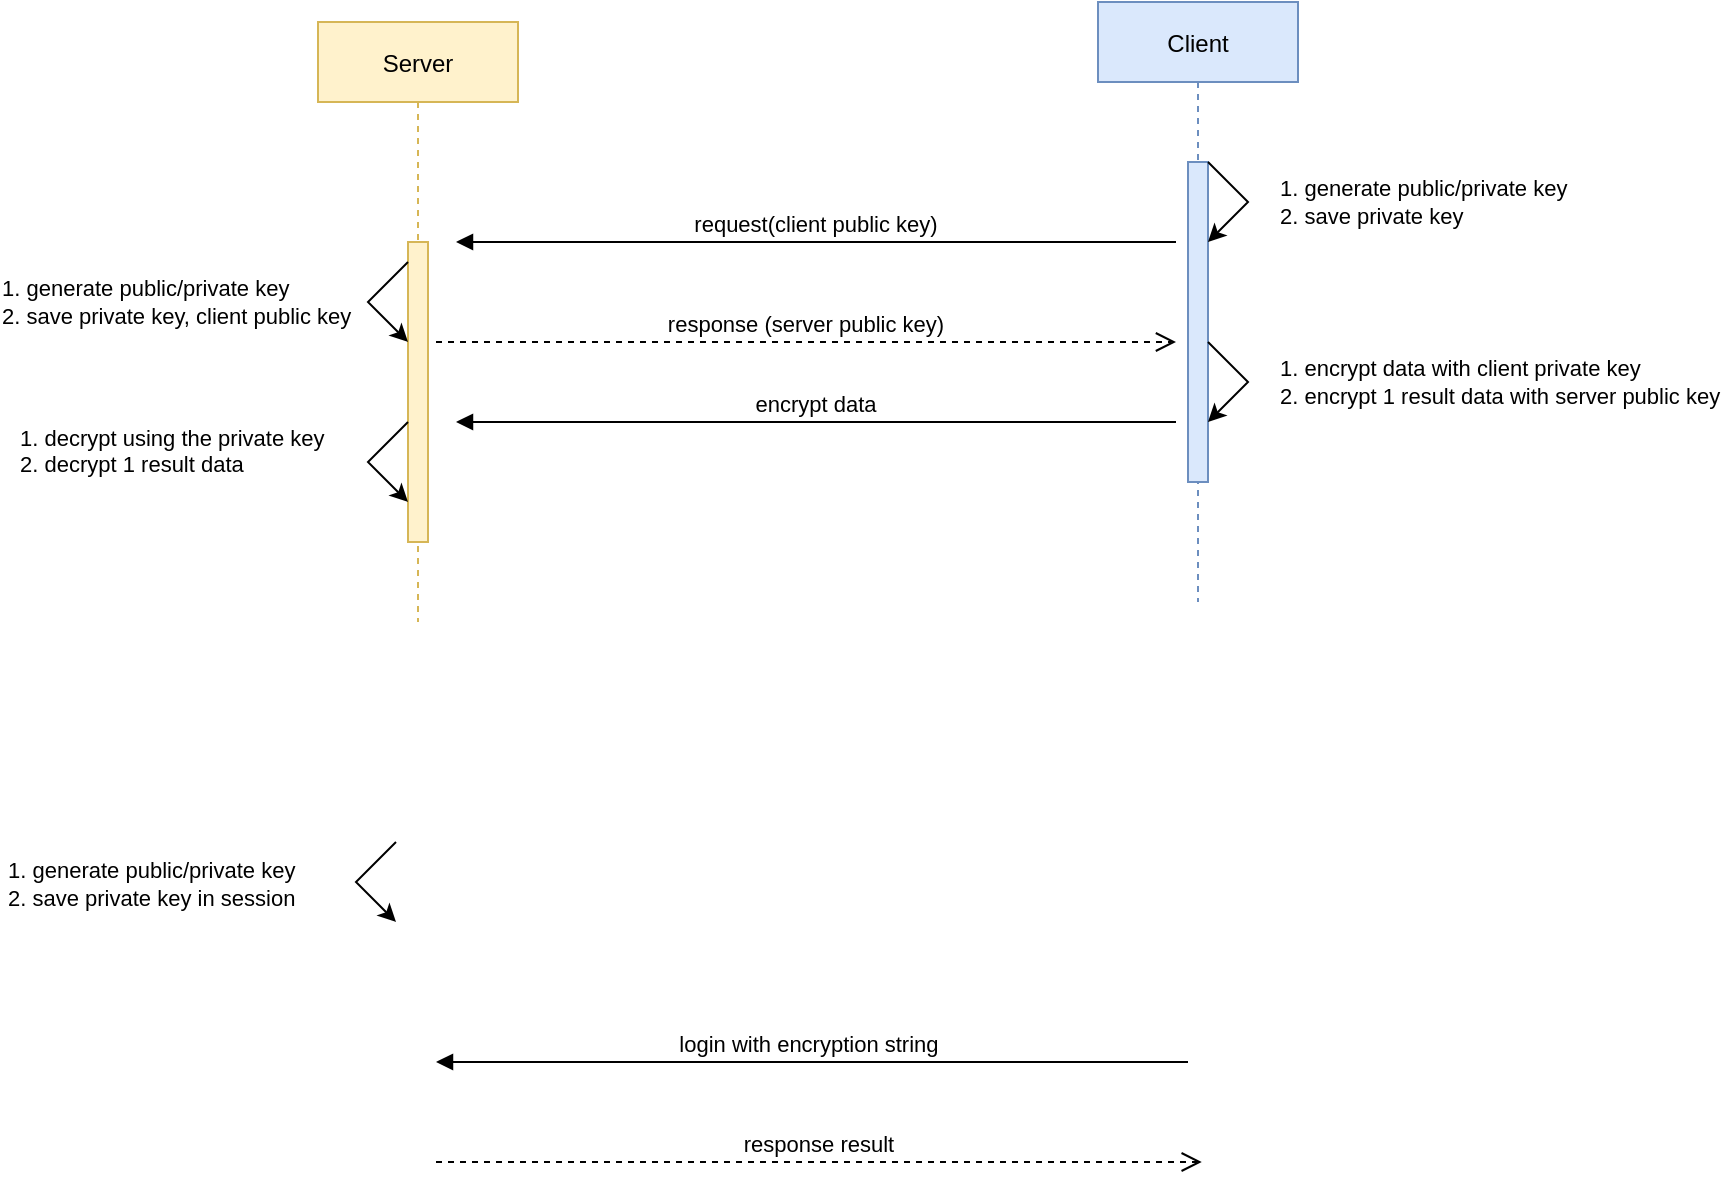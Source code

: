 <mxfile version="15.7.0" type="github">
  <diagram id="kgpKYQtTHZ0yAKxKKP6v" name="Page-1">
    <mxGraphModel dx="981" dy="553" grid="1" gridSize="10" guides="1" tooltips="1" connect="1" arrows="1" fold="1" page="1" pageScale="1" pageWidth="2339" pageHeight="3300" math="0" shadow="0">
      <root>
        <mxCell id="0" />
        <mxCell id="1" parent="0" />
        <mxCell id="FGZw0jKBI7hrl-vJfX9z-1" value="Server" style="shape=umlLifeline;perimeter=lifelinePerimeter;container=1;collapsible=0;recursiveResize=0;rounded=0;shadow=0;strokeWidth=1;labelBackgroundColor=none;fillColor=#fff2cc;strokeColor=#d6b656;" vertex="1" parent="1">
          <mxGeometry x="181" y="80" width="100" height="300" as="geometry" />
        </mxCell>
        <mxCell id="FGZw0jKBI7hrl-vJfX9z-2" value="" style="points=[];perimeter=orthogonalPerimeter;rounded=0;shadow=0;strokeWidth=1;fillColor=#fff2cc;strokeColor=#d6b656;" vertex="1" parent="FGZw0jKBI7hrl-vJfX9z-1">
          <mxGeometry x="45" y="110" width="10" height="150" as="geometry" />
        </mxCell>
        <mxCell id="FGZw0jKBI7hrl-vJfX9z-4" value="1. decrypt using the private key&lt;br&gt;2. decrypt 1 result data&amp;nbsp;&lt;br&gt;&amp;nbsp;" style="endArrow=classic;html=1;rounded=0;align=left;" edge="1" parent="FGZw0jKBI7hrl-vJfX9z-1">
          <mxGeometry y="-176" width="50" height="50" relative="1" as="geometry">
            <mxPoint x="45" y="200" as="sourcePoint" />
            <mxPoint x="45" y="240" as="targetPoint" />
            <Array as="points">
              <mxPoint x="25" y="220" />
            </Array>
            <mxPoint x="-52" y="-124" as="offset" />
          </mxGeometry>
        </mxCell>
        <mxCell id="FGZw0jKBI7hrl-vJfX9z-13" value="1. generate&amp;nbsp;public/private key&lt;br&gt;2. save private key, client public key" style="endArrow=classic;html=1;rounded=0;align=left;" edge="1" parent="FGZw0jKBI7hrl-vJfX9z-1">
          <mxGeometry y="-186" width="50" height="50" relative="1" as="geometry">
            <mxPoint x="45" y="120" as="sourcePoint" />
            <mxPoint x="45" y="160" as="targetPoint" />
            <Array as="points">
              <mxPoint x="25" y="140" />
            </Array>
            <mxPoint x="-54" y="-132" as="offset" />
          </mxGeometry>
        </mxCell>
        <mxCell id="FGZw0jKBI7hrl-vJfX9z-5" value="Client" style="shape=umlLifeline;perimeter=lifelinePerimeter;container=1;collapsible=0;recursiveResize=0;rounded=0;shadow=0;strokeWidth=1;fillColor=#dae8fc;strokeColor=#6c8ebf;" vertex="1" parent="1">
          <mxGeometry x="571" y="70" width="100" height="300" as="geometry" />
        </mxCell>
        <mxCell id="FGZw0jKBI7hrl-vJfX9z-6" value="" style="points=[];perimeter=orthogonalPerimeter;rounded=0;shadow=0;strokeWidth=1;fillColor=#dae8fc;strokeColor=#6c8ebf;" vertex="1" parent="FGZw0jKBI7hrl-vJfX9z-5">
          <mxGeometry x="45" y="80" width="10" height="160" as="geometry" />
        </mxCell>
        <mxCell id="FGZw0jKBI7hrl-vJfX9z-7" value="1. encrypt data with client private key&lt;br&gt;2. encrypt 1 result data with server public key" style="endArrow=classic;html=1;rounded=0;align=left;" edge="1" parent="FGZw0jKBI7hrl-vJfX9z-5">
          <mxGeometry y="14" width="50" height="50" relative="1" as="geometry">
            <mxPoint x="55" y="170" as="sourcePoint" />
            <mxPoint x="55" y="210" as="targetPoint" />
            <Array as="points">
              <mxPoint x="75" y="190" />
            </Array>
            <mxPoint x="4" y="-10" as="offset" />
          </mxGeometry>
        </mxCell>
        <mxCell id="FGZw0jKBI7hrl-vJfX9z-12" value="1. generate public/private key&lt;br&gt;2. save private key" style="endArrow=classic;html=1;rounded=0;align=left;" edge="1" parent="FGZw0jKBI7hrl-vJfX9z-5">
          <mxGeometry y="14" width="50" height="50" relative="1" as="geometry">
            <mxPoint x="55" y="80" as="sourcePoint" />
            <mxPoint x="55" y="120" as="targetPoint" />
            <Array as="points">
              <mxPoint x="75" y="100" />
            </Array>
            <mxPoint x="4" y="-10" as="offset" />
          </mxGeometry>
        </mxCell>
        <mxCell id="FGZw0jKBI7hrl-vJfX9z-8" value="request(client public key)" style="verticalAlign=bottom;endArrow=block;shadow=0;strokeWidth=1;" edge="1" parent="1">
          <mxGeometry relative="1" as="geometry">
            <mxPoint x="610" y="190" as="sourcePoint" />
            <mxPoint x="250" y="190" as="targetPoint" />
          </mxGeometry>
        </mxCell>
        <mxCell id="FGZw0jKBI7hrl-vJfX9z-9" value="response (server public key)" style="verticalAlign=bottom;endArrow=open;dashed=1;endSize=8;shadow=0;strokeWidth=1;" edge="1" parent="1">
          <mxGeometry relative="1" as="geometry">
            <mxPoint x="610" y="240" as="targetPoint" />
            <mxPoint x="240" y="240" as="sourcePoint" />
          </mxGeometry>
        </mxCell>
        <mxCell id="FGZw0jKBI7hrl-vJfX9z-10" value="login with encryption string " style="verticalAlign=bottom;endArrow=block;entryX=1.4;entryY=0.013;shadow=0;strokeWidth=1;entryDx=0;entryDy=0;entryPerimeter=0;" edge="1" parent="1">
          <mxGeometry relative="1" as="geometry">
            <mxPoint x="616" y="600" as="sourcePoint" />
            <mxPoint x="240" y="600" as="targetPoint" />
          </mxGeometry>
        </mxCell>
        <mxCell id="FGZw0jKBI7hrl-vJfX9z-11" value="response result" style="verticalAlign=bottom;endArrow=open;dashed=1;endSize=8;shadow=0;strokeWidth=1;exitX=1.162;exitY=0.256;exitDx=0;exitDy=0;exitPerimeter=0;" edge="1" parent="1">
          <mxGeometry relative="1" as="geometry">
            <mxPoint x="622.88" y="650" as="targetPoint" />
            <mxPoint x="240" y="650" as="sourcePoint" />
          </mxGeometry>
        </mxCell>
        <mxCell id="FGZw0jKBI7hrl-vJfX9z-3" value="1. generate&amp;nbsp;public/private key&lt;br&gt;2. save private key in session" style="endArrow=classic;html=1;rounded=0;align=left;" edge="1" parent="1">
          <mxGeometry y="-176" width="50" height="50" relative="1" as="geometry">
            <mxPoint x="220" y="490" as="sourcePoint" />
            <mxPoint x="220" y="530" as="targetPoint" />
            <Array as="points">
              <mxPoint x="200" y="510" />
            </Array>
            <mxPoint x="-52" y="-124" as="offset" />
          </mxGeometry>
        </mxCell>
        <mxCell id="FGZw0jKBI7hrl-vJfX9z-14" value="encrypt data" style="verticalAlign=bottom;endArrow=block;shadow=0;strokeWidth=1;" edge="1" parent="1">
          <mxGeometry relative="1" as="geometry">
            <mxPoint x="610" y="280" as="sourcePoint" />
            <mxPoint x="250" y="280" as="targetPoint" />
          </mxGeometry>
        </mxCell>
      </root>
    </mxGraphModel>
  </diagram>
</mxfile>
